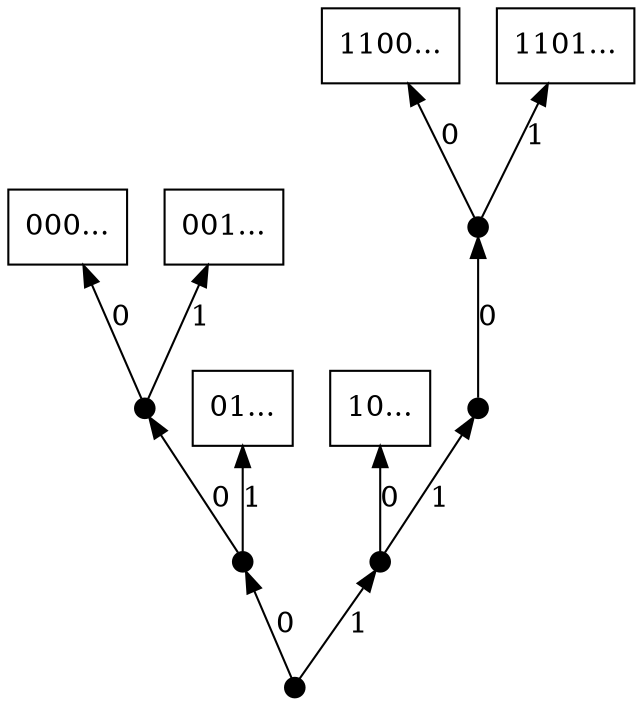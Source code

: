 digraph G {
  rankdir=BT;
  node [ shape="point", width=0.13, ordering="out"];
  ROOT ;
  ROOT -> N0 [ label=0 ];
  ROOT -> N1 [ label=1 ];
  N0 -> N00 [ label=0 ];
  N00 -> N000 [ label=0 ];
  N000 [ shape="rect", label="000..." ];
  N00 -> N001 [label=1];
  N001 [ shape="rect", label="001..." ];
  N0 -> N01 [ label=1 ];
  N01 [ shape="rect", label="01..." ];

  N1 -> N10 [ label=0 ];
  N10 [ shape="rect", label="10..."];
  N1 -> N11 [ label=1 ];
  N11 -> N110 [ label=0 ];
  N110 -> N1100 [ label=0 ];
/*  N11 -> N111 [ label=1 ];*/
/*  N111 [ shape="rect", label="111..."];*/
  N1100 [ shape="rect", label="1100..."];
  N110 -> N1101 [ label=1 ];
  N1101 [ shape="rect", label="1101..."];
}